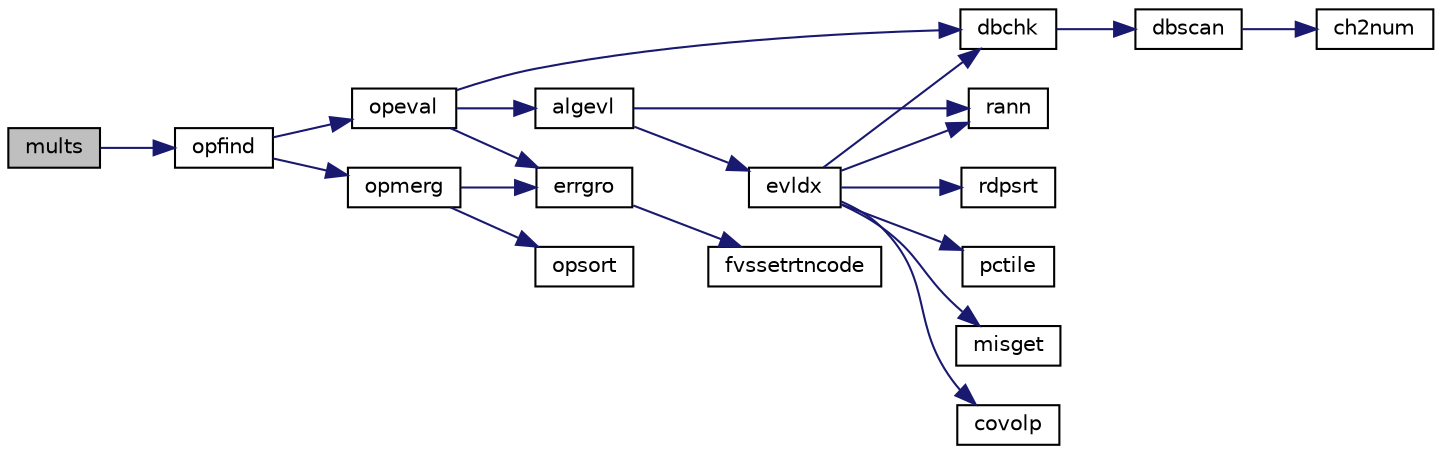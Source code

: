 digraph "mults"
{
  edge [fontname="Helvetica",fontsize="10",labelfontname="Helvetica",labelfontsize="10"];
  node [fontname="Helvetica",fontsize="10",shape=record];
  rankdir="LR";
  Node1 [label="mults",height=0.2,width=0.4,color="black", fillcolor="grey75", style="filled", fontcolor="black"];
  Node1 -> Node2 [color="midnightblue",fontsize="10",style="solid",fontname="Helvetica"];
  Node2 [label="opfind",height=0.2,width=0.4,color="black", fillcolor="white", style="filled",URL="$opfind_8f.html#a324ef558c0f597354b656e718563559e"];
  Node2 -> Node3 [color="midnightblue",fontsize="10",style="solid",fontname="Helvetica"];
  Node3 [label="opmerg",height=0.2,width=0.4,color="black", fillcolor="white", style="filled",URL="$opmerg_8f.html#a5d8719ff40889d676ef5684c77e348bf"];
  Node3 -> Node4 [color="midnightblue",fontsize="10",style="solid",fontname="Helvetica"];
  Node4 [label="errgro",height=0.2,width=0.4,color="black", fillcolor="white", style="filled",URL="$errgro_8f.html#a638bc8982f252f2894cb512c31d9890a"];
  Node4 -> Node5 [color="midnightblue",fontsize="10",style="solid",fontname="Helvetica"];
  Node5 [label="fvssetrtncode",height=0.2,width=0.4,color="black", fillcolor="white", style="filled",URL="$cmdline_8f.html#a079170808ee3336a99645e9e57dfe5a9"];
  Node3 -> Node6 [color="midnightblue",fontsize="10",style="solid",fontname="Helvetica"];
  Node6 [label="opsort",height=0.2,width=0.4,color="black", fillcolor="white", style="filled",URL="$opsort_8f.html#a6681e6cd0f66844e47a1ea085ef16452"];
  Node2 -> Node7 [color="midnightblue",fontsize="10",style="solid",fontname="Helvetica"];
  Node7 [label="opeval",height=0.2,width=0.4,color="black", fillcolor="white", style="filled",URL="$opeval_8f.html#a7f578a6ee493fc264a7af83a1fbdb14f"];
  Node7 -> Node8 [color="midnightblue",fontsize="10",style="solid",fontname="Helvetica"];
  Node8 [label="dbchk",height=0.2,width=0.4,color="black", fillcolor="white", style="filled",URL="$dbchk_8f.html#a50e82b8d87ebaeb63d8e1abab05bc20b"];
  Node8 -> Node9 [color="midnightblue",fontsize="10",style="solid",fontname="Helvetica"];
  Node9 [label="dbscan",height=0.2,width=0.4,color="black", fillcolor="white", style="filled",URL="$dbscan_8f.html#a18f1eb65a1dbf6141e44b1ac4a10757e"];
  Node9 -> Node10 [color="midnightblue",fontsize="10",style="solid",fontname="Helvetica"];
  Node10 [label="ch2num",height=0.2,width=0.4,color="black", fillcolor="white", style="filled",URL="$ch2num_8f.html#acc5a9987290b4e6c8cfe65bd2cd93540"];
  Node7 -> Node11 [color="midnightblue",fontsize="10",style="solid",fontname="Helvetica"];
  Node11 [label="algevl",height=0.2,width=0.4,color="black", fillcolor="white", style="filled",URL="$algevl_8f.html#af247fcf48bbb347b22ae4f542c7b8ff4"];
  Node11 -> Node12 [color="midnightblue",fontsize="10",style="solid",fontname="Helvetica"];
  Node12 [label="rann",height=0.2,width=0.4,color="black", fillcolor="white", style="filled",URL="$rann_8f.html#adcf580f559b80223c24308901aeda3c0"];
  Node11 -> Node13 [color="midnightblue",fontsize="10",style="solid",fontname="Helvetica"];
  Node13 [label="evldx",height=0.2,width=0.4,color="black", fillcolor="white", style="filled",URL="$evldx_8f.html#adb0d63ac59f362dfb6e7b6cf34509669"];
  Node13 -> Node12 [color="midnightblue",fontsize="10",style="solid",fontname="Helvetica"];
  Node13 -> Node8 [color="midnightblue",fontsize="10",style="solid",fontname="Helvetica"];
  Node13 -> Node14 [color="midnightblue",fontsize="10",style="solid",fontname="Helvetica"];
  Node14 [label="misget",height=0.2,width=0.4,color="black", fillcolor="white", style="filled",URL="$misget_8f.html#a1287765232a4e41af838bb4967b34007"];
  Node13 -> Node15 [color="midnightblue",fontsize="10",style="solid",fontname="Helvetica"];
  Node15 [label="covolp",height=0.2,width=0.4,color="black", fillcolor="white", style="filled",URL="$covolp_8f.html#a03e184cd2613360b70dd021f8da2f5d6"];
  Node13 -> Node16 [color="midnightblue",fontsize="10",style="solid",fontname="Helvetica"];
  Node16 [label="rdpsrt",height=0.2,width=0.4,color="black", fillcolor="white", style="filled",URL="$rdpsrt_8f.html#a0f0c79b72af19ed56f74ee89ecae6877"];
  Node13 -> Node17 [color="midnightblue",fontsize="10",style="solid",fontname="Helvetica"];
  Node17 [label="pctile",height=0.2,width=0.4,color="black", fillcolor="white", style="filled",URL="$pctile_8f.html#a12d7263064b7cef81de7e72852800b83"];
  Node7 -> Node4 [color="midnightblue",fontsize="10",style="solid",fontname="Helvetica"];
}
